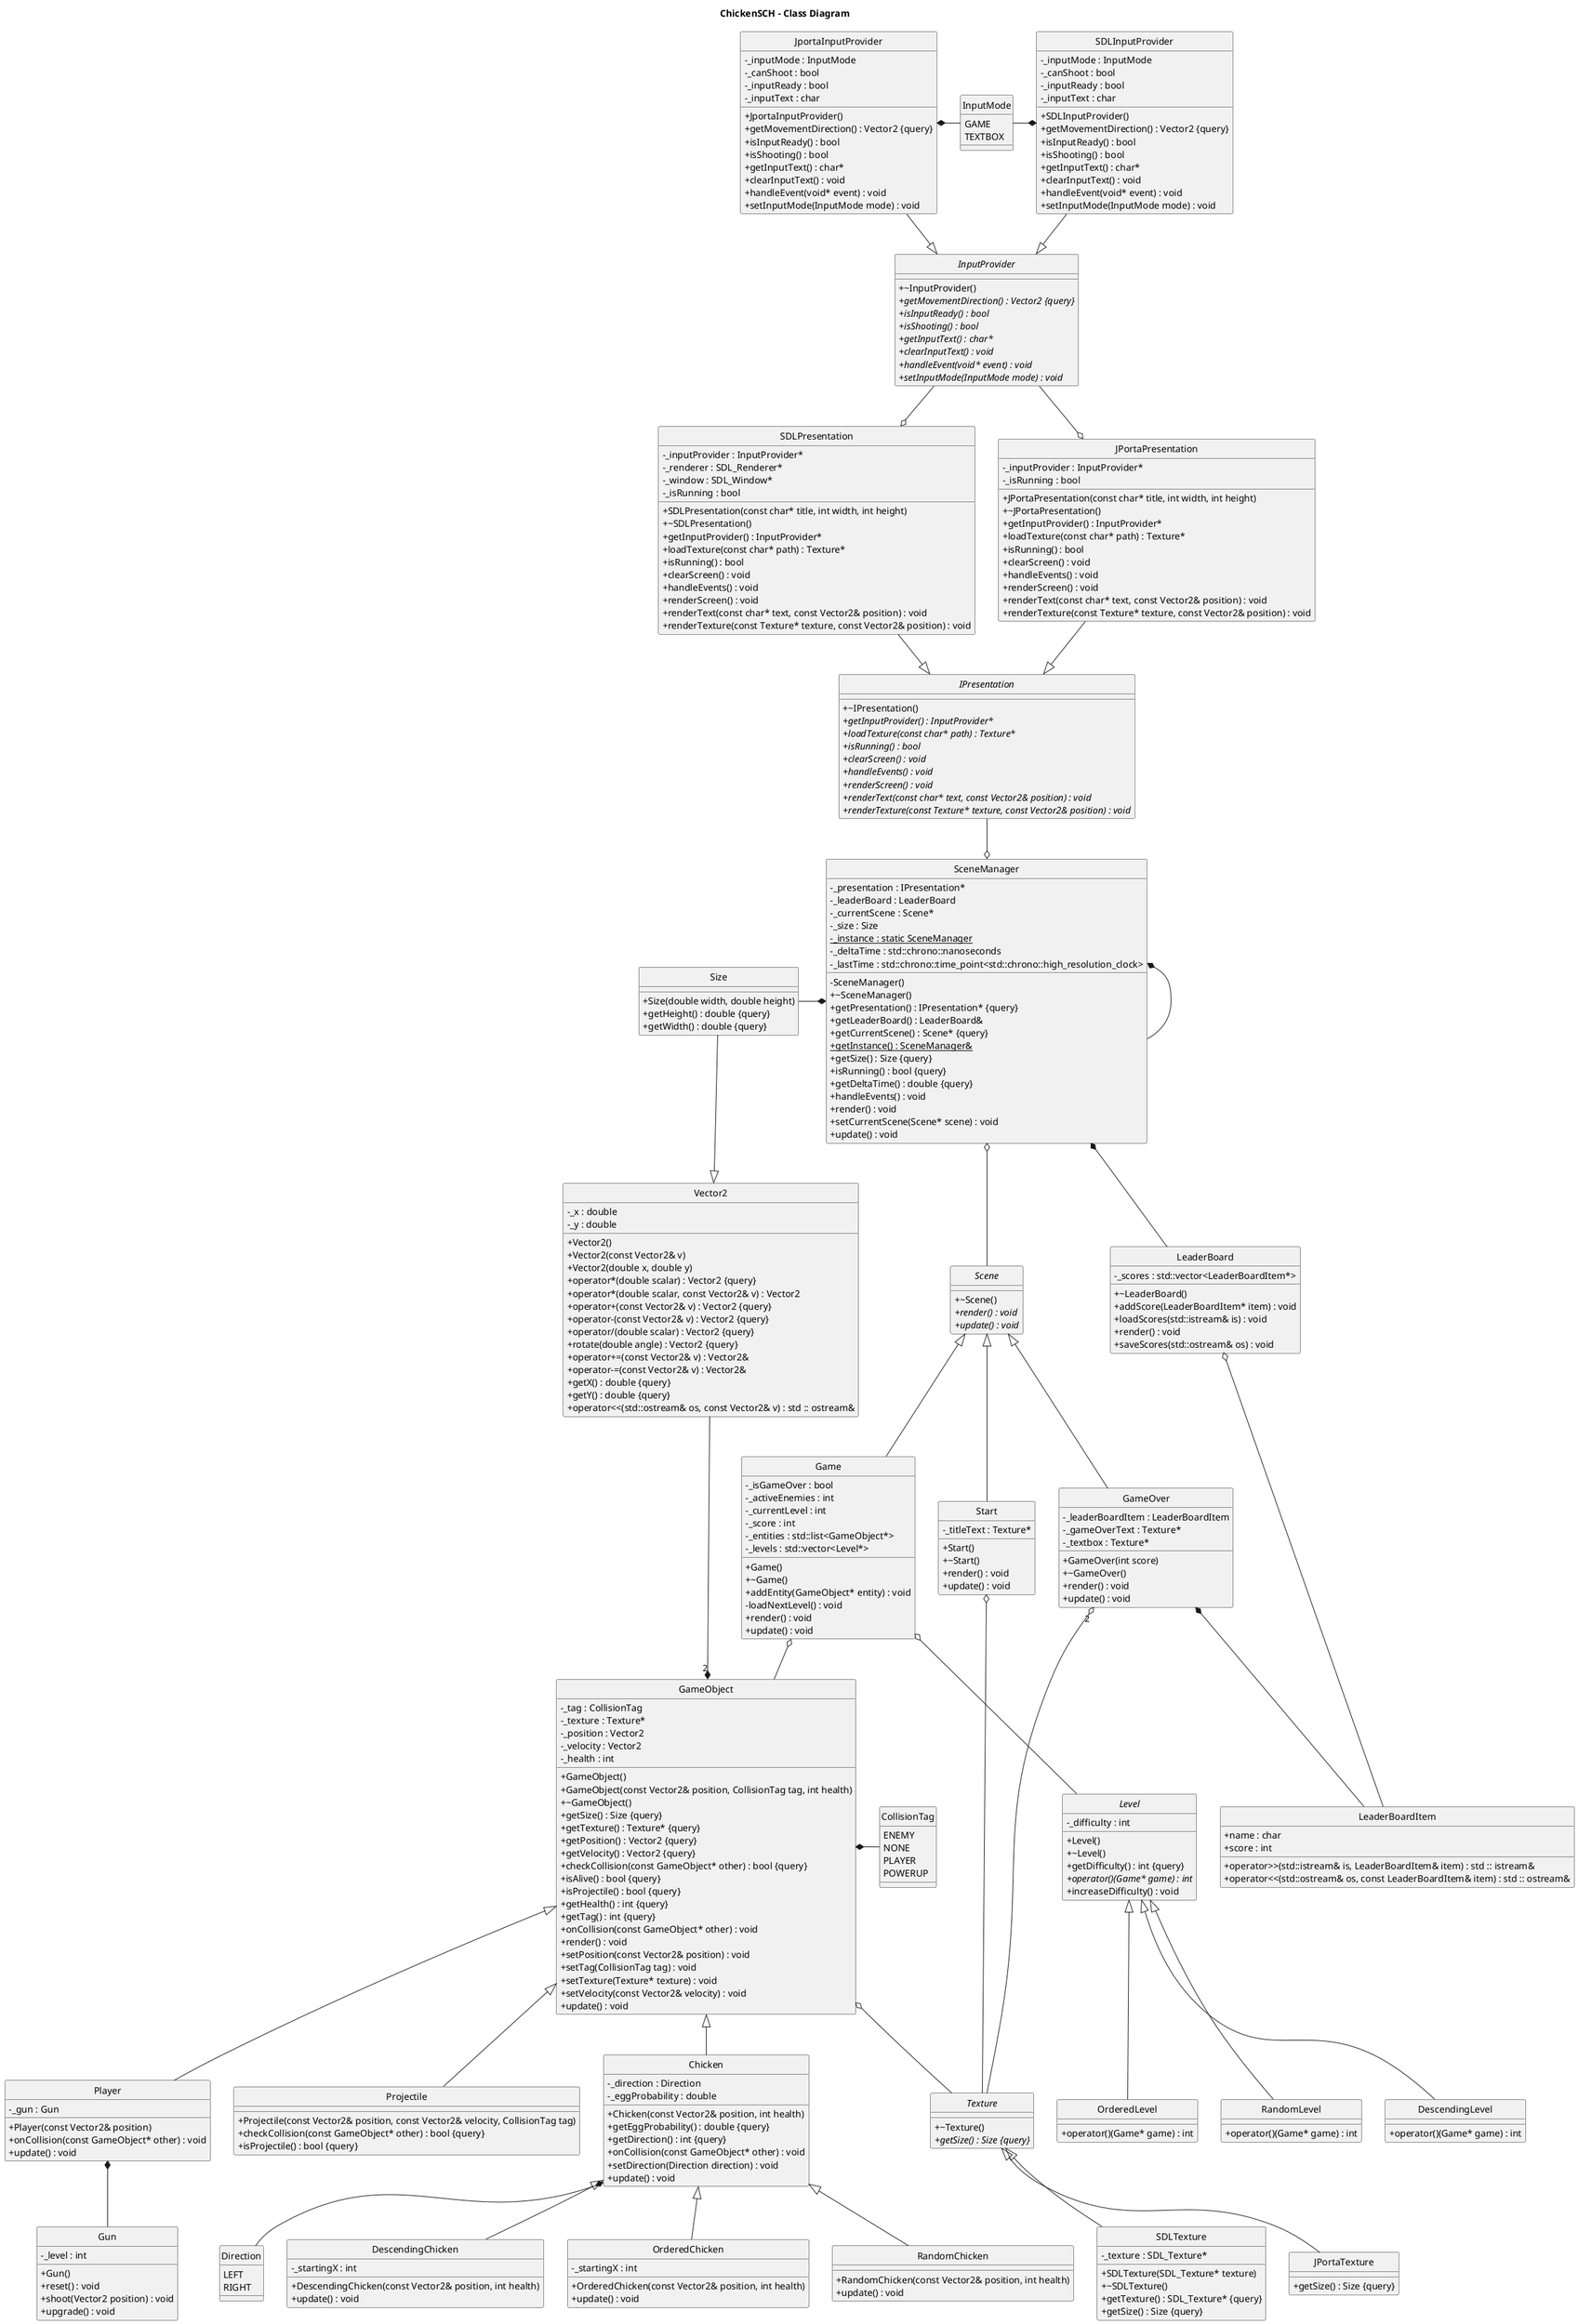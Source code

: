 @startuml



title "ChickenSCH - Class Diagram"

hide circle
remove @unlinked
skinparam ClassAttributeIconSize 0



/' Objects '/

class Chicken {
	+Chicken(const Vector2& position, int health)
	-_direction : Direction
	-_eggProbability : double
	+getEggProbability() : double {query}
	+getDirection() : int {query}
	+onCollision(const GameObject* other) : void
	+setDirection(Direction direction) : void
	+update() : void
}


class DescendingChicken {
	+DescendingChicken(const Vector2& position, int health)
	-_startingX : int
	+update() : void
}


class DescendingLevel {
	+operator()(Game* game) : int
}


class Game {
	+Game()
	+~Game()
	-_isGameOver : bool
	-_activeEnemies : int
	-_currentLevel : int
	-_score : int
	-_entities : std::list<GameObject*>
	-_levels : std::vector<Level*>
	+addEntity(GameObject* entity) : void
	-loadNextLevel() : void
	+render() : void
	+update() : void
}


class GameObject {
	+GameObject()
	+GameObject(const Vector2& position, CollisionTag tag, int health)
	+~GameObject()
	-_tag : CollisionTag
	+getSize() : Size {query}
	-_texture : Texture*
	+getTexture() : Texture* {query}
	-_position : Vector2
	-_velocity : Vector2
	+getPosition() : Vector2 {query}
	+getVelocity() : Vector2 {query}
	+checkCollision(const GameObject* other) : bool {query}
	+isAlive() : bool {query}
	+isProjectile() : bool {query}
	-_health : int
	+getHealth() : int {query}
	+getTag() : int {query}
	+onCollision(const GameObject* other) : void
	+render() : void
	+setPosition(const Vector2& position) : void
	+setTag(CollisionTag tag) : void
	+setTexture(Texture* texture) : void
	+setVelocity(const Vector2& velocity) : void
	+update() : void
}


class GameOver {
	+GameOver(int score)
	+~GameOver()
	-_leaderBoardItem : LeaderBoardItem
	-_gameOverText : Texture*
	-_textbox : Texture*
	+render() : void
	+update() : void
}


class Gun {
	+Gun()
	-_level : int
	+reset() : void
	+shoot(Vector2 position) : void
	+upgrade() : void
}


abstract class IPresentation {
	+~IPresentation()
	+{abstract} getInputProvider() : InputProvider*
	+{abstract} loadTexture(const char* path) : Texture*
	+{abstract} isRunning() : bool
	+{abstract} clearScreen() : void
	+{abstract} handleEvents() : void
	+{abstract} renderScreen() : void
	+{abstract} renderText(const char* text, const Vector2& position) : void
	+{abstract} renderTexture(const Texture* texture, const Vector2& position) : void
}


abstract class InputProvider {
	+~InputProvider()
	+{abstract} getMovementDirection() : Vector2 {query}
	+{abstract} isInputReady() : bool
	+{abstract} isShooting() : bool
	+{abstract} getInputText() : char*
	+{abstract} clearInputText() : void
	+{abstract} handleEvent(void* event) : void
	+{abstract} setInputMode(InputMode mode) : void
}


class JPortaPresentation {
	+JPortaPresentation(const char* title, int width, int height)
	+~JPortaPresentation()
	-_inputProvider : InputProvider*
	+getInputProvider() : InputProvider*
	+loadTexture(const char* path) : Texture*
	-_isRunning : bool
	+isRunning() : bool
	+clearScreen() : void
	+handleEvents() : void
	+renderScreen() : void
	+renderText(const char* text, const Vector2& position) : void
	+renderTexture(const Texture* texture, const Vector2& position) : void
}


class JPortaTexture {
	+getSize() : Size {query}
}


class JportaInputProvider {
	+JportaInputProvider()
	-_inputMode : InputMode
	+getMovementDirection() : Vector2 {query}
	-_canShoot : bool
	-_inputReady : bool
	+isInputReady() : bool
	+isShooting() : bool
	-_inputText : char
	+getInputText() : char*
	+clearInputText() : void
	+handleEvent(void* event) : void
	+setInputMode(InputMode mode) : void
}


class LeaderBoard {
	+~LeaderBoard()
	-_scores : std::vector<LeaderBoardItem*>
	+addScore(LeaderBoardItem* item) : void
	+loadScores(std::istream& is) : void
	+render() : void
	+saveScores(std::ostream& os) : void
}


abstract class Level {
	+Level()
	+~Level()
	-_difficulty : int
	+getDifficulty() : int {query}
	+{abstract} operator()(Game* game) : int
	+increaseDifficulty() : void
}


class OrderedChicken {
	+OrderedChicken(const Vector2& position, int health)
	-_startingX : int
	+update() : void
}


class OrderedLevel {
	+operator()(Game* game) : int
}


class Player {
	+Player(const Vector2& position)
	-_gun : Gun
	+onCollision(const GameObject* other) : void
	+update() : void
}


class Projectile {
	+Projectile(const Vector2& position, const Vector2& velocity, CollisionTag tag)
	+checkCollision(const GameObject* other) : bool {query}
	+isProjectile() : bool {query}
}


class Random {
	+{static} randBool(double probability) : bool
	+{static} randDouble(double min, double max) : double
	+{static} randInt(int min, int max) : int
	+{static} seed(unsigned int seed) : void
}


class RandomChicken {
	+RandomChicken(const Vector2& position, int health)
	+update() : void
}


class RandomLevel {
	+operator()(Game* game) : int
}


class SDLInputProvider {
	+SDLInputProvider()
	-_inputMode : InputMode
	+getMovementDirection() : Vector2 {query}
	-_canShoot : bool
	-_inputReady : bool
	+isInputReady() : bool
	+isShooting() : bool
	-_inputText : char
	+getInputText() : char*
	+clearInputText() : void
	+handleEvent(void* event) : void
	+setInputMode(InputMode mode) : void
}


class SDLPresentation {
	+SDLPresentation(const char* title, int width, int height)
	+~SDLPresentation()
	-_inputProvider : InputProvider*
	+getInputProvider() : InputProvider*
	-_renderer : SDL_Renderer*
	-_window : SDL_Window*
	+loadTexture(const char* path) : Texture*
	-_isRunning : bool
	+isRunning() : bool
	+clearScreen() : void
	+handleEvents() : void
	+renderScreen() : void
	+renderText(const char* text, const Vector2& position) : void
	+renderTexture(const Texture* texture, const Vector2& position) : void
}


class SDLTexture {
	+SDLTexture(SDL_Texture* texture)
	+~SDLTexture()
	-_texture : SDL_Texture*
	+getTexture() : SDL_Texture* {query}
	+getSize() : Size {query}
}


abstract class Scene {
	+~Scene()
	+{abstract} render() : void
	+{abstract} update() : void
}


class SceneManager {
	-SceneManager()
	+~SceneManager()
	-_presentation : IPresentation*
	+getPresentation() : IPresentation* {query}
	-_leaderBoard : LeaderBoard
	+getLeaderBoard() : LeaderBoard&
	-_currentScene : Scene*
	+getCurrentScene() : Scene* {query}
	+{static} getInstance() : SceneManager&
	-_size : Size
	+getSize() : Size {query}
	+isRunning() : bool {query}
	+getDeltaTime() : double {query}
	-{static} _instance : static SceneManager
	-_deltaTime : std::chrono::nanoseconds
	-_lastTime : std::chrono::time_point<std::chrono::high_resolution_clock>
	+handleEvents() : void
	+render() : void
	+setCurrentScene(Scene* scene) : void
	+update() : void
}


class Size {
	+Size(double width, double height)
	+getHeight() : double {query}
	+getWidth() : double {query}
}


class Start {
	+Start()
	+~Start()
	-_titleText : Texture*
	+render() : void
	+update() : void
}


abstract class Texture {
	+~Texture()
	+{abstract} getSize() : Size {query}
}


class Vector2 {
	+Vector2()
	+Vector2(const Vector2& v)
	+Vector2(double x, double y)
	+operator*(double scalar) : Vector2 {query}
	+operator*(double scalar, const Vector2& v) : Vector2
	+operator+(const Vector2& v) : Vector2 {query}
	+operator-(const Vector2& v) : Vector2 {query}
	+operator/(double scalar) : Vector2 {query}
	+rotate(double angle) : Vector2 {query}
	+operator+=(const Vector2& v) : Vector2&
	+operator-=(const Vector2& v) : Vector2&
	-_x : double
	-_y : double
	+getX() : double {query}
	+getY() : double {query}
	+operator<<(std::ostream& os, const Vector2& v) : std :: ostream&
}


enum CollisionTag {
	ENEMY
	NONE
	PLAYER
	POWERUP
}


enum Direction {
	LEFT
	RIGHT
}


enum InputMode {
	GAME
	TEXTBOX
}


class LeaderBoardItem {
	+name : char
	+score : int
	+operator>>(std::istream& is, LeaderBoardItem& item) : std :: istream&
	+operator<<(std::ostream& os, const LeaderBoardItem& item) : std :: ostream&
}





/' Inheritance relationships '/

.Chicken <|-- .DescendingChicken


.Chicken <|-- .OrderedChicken


.Chicken <|-- .RandomChicken


.GameObject <|-- .Chicken


.GameObject <|-- .Player


.GameObject <|-- .Projectile


.IPresentation <|-up- .JPortaPresentation


.IPresentation <|-up- .SDLPresentation


.InputProvider <|-up- .JportaInputProvider


.InputProvider <|-up- .SDLInputProvider


.Level <|-- .DescendingLevel


.Level <|-- .OrderedLevel


.Level <|-- .RandomLevel


.Scene <|-- .Game


.Scene <|-- .GameOver


.Scene <|-- .Start


.Texture <|-- .JPortaTexture


.Texture <|-- .SDLTexture


.Vector2 <|-up- .Size





/' Aggregation relationships '/

.Chicken *-- .Direction


.Game o-- .GameObject


.Game o-- .Level


.GameObject *-right- .CollisionTag


.GameObject o-- .Texture


.GameObject "2" *-left- .Vector2


.GameOver *-- .LeaderBoardItem


.GameOver "2" o-- .Texture


.JPortaPresentation o-up- .InputProvider


.JportaInputProvider *-right- .InputMode


.LeaderBoard o-down- .LeaderBoardItem


.Player *-- .Gun


.SDLInputProvider *-left- .InputMode


.SDLPresentation o-up- .InputProvider


.SceneManager o-up- .IPresentation


.SceneManager *-- .LeaderBoard


.SceneManager o-- .Scene


.SceneManager *-- .SceneManager


.SceneManager *-left- .Size


.Start o-- .Texture






/' Nested objects '/



@enduml
